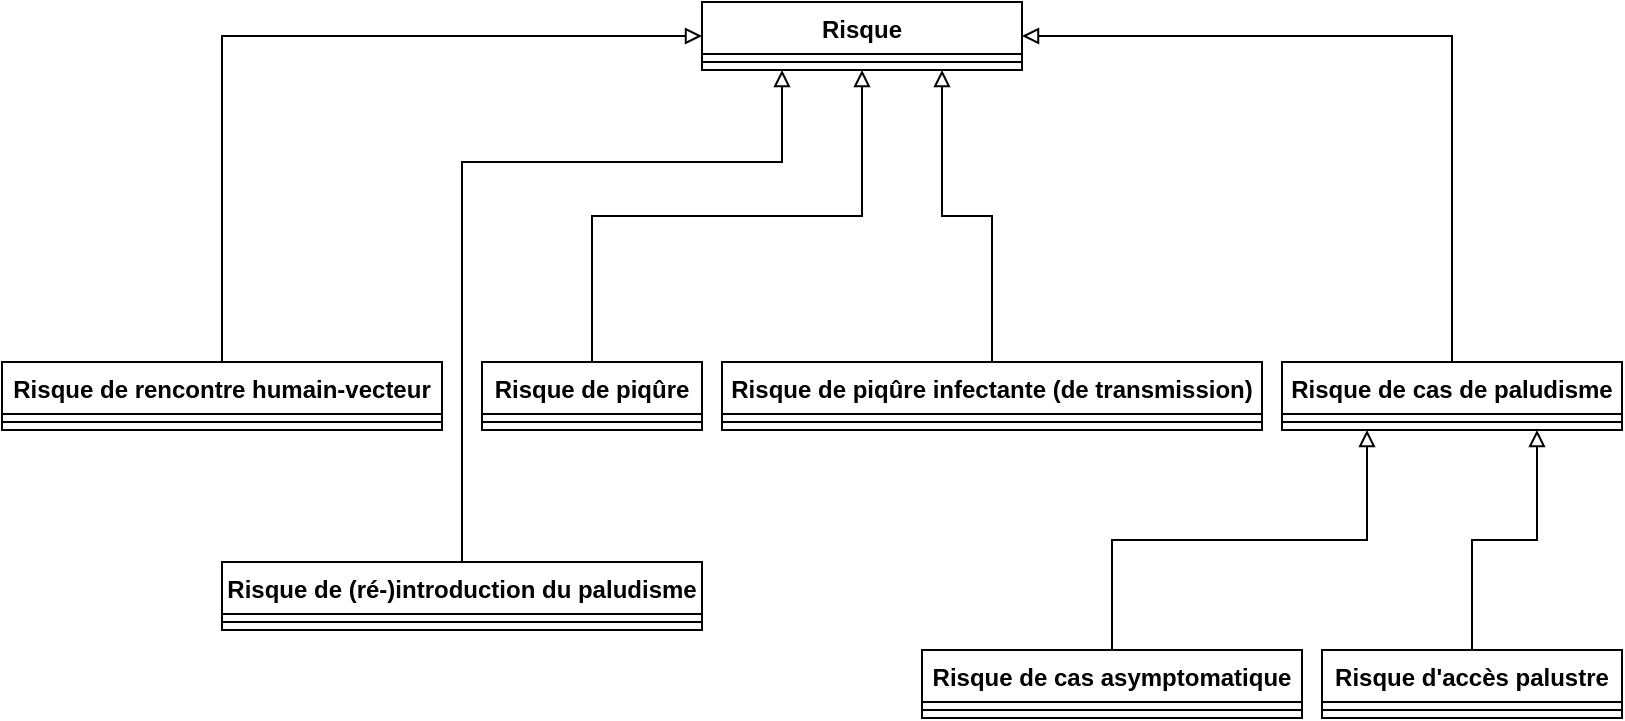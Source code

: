 <mxfile version="17.4.6" type="github">
  <diagram id="38th9O3G4NUoZw0PNw10" name="Page-1">
    <mxGraphModel dx="1355" dy="777" grid="1" gridSize="10" guides="1" tooltips="1" connect="1" arrows="1" fold="1" page="1" pageScale="1" pageWidth="827" pageHeight="1169" math="0" shadow="0">
      <root>
        <mxCell id="0" />
        <mxCell id="1" parent="0" />
        <mxCell id="sy1TdjbyyDsSKTRaHpsp-1" value="Risque" style="swimlane;fontStyle=1;align=center;verticalAlign=top;childLayout=stackLayout;horizontal=1;startSize=26;horizontalStack=0;resizeParent=1;resizeParentMax=0;resizeLast=0;collapsible=1;marginBottom=0;" vertex="1" parent="1">
          <mxGeometry x="360" y="80" width="160" height="34" as="geometry" />
        </mxCell>
        <mxCell id="sy1TdjbyyDsSKTRaHpsp-3" value="" style="line;strokeWidth=1;fillColor=none;align=left;verticalAlign=middle;spacingTop=-1;spacingLeft=3;spacingRight=3;rotatable=0;labelPosition=right;points=[];portConstraint=eastwest;" vertex="1" parent="sy1TdjbyyDsSKTRaHpsp-1">
          <mxGeometry y="26" width="160" height="8" as="geometry" />
        </mxCell>
        <mxCell id="sy1TdjbyyDsSKTRaHpsp-18" style="edgeStyle=orthogonalEdgeStyle;rounded=0;orthogonalLoop=1;jettySize=auto;html=1;exitX=0.5;exitY=0;exitDx=0;exitDy=0;entryX=0;entryY=0.5;entryDx=0;entryDy=0;endArrow=block;endFill=0;" edge="1" parent="1" source="sy1TdjbyyDsSKTRaHpsp-5" target="sy1TdjbyyDsSKTRaHpsp-1">
          <mxGeometry relative="1" as="geometry" />
        </mxCell>
        <mxCell id="sy1TdjbyyDsSKTRaHpsp-5" value="Risque de rencontre humain-vecteur" style="swimlane;fontStyle=1;align=center;verticalAlign=top;childLayout=stackLayout;horizontal=1;startSize=26;horizontalStack=0;resizeParent=1;resizeParentMax=0;resizeLast=0;collapsible=1;marginBottom=0;" vertex="1" parent="1">
          <mxGeometry x="10" y="260" width="220" height="34" as="geometry" />
        </mxCell>
        <mxCell id="sy1TdjbyyDsSKTRaHpsp-6" value="" style="line;strokeWidth=1;fillColor=none;align=left;verticalAlign=middle;spacingTop=-1;spacingLeft=3;spacingRight=3;rotatable=0;labelPosition=right;points=[];portConstraint=eastwest;" vertex="1" parent="sy1TdjbyyDsSKTRaHpsp-5">
          <mxGeometry y="26" width="220" height="8" as="geometry" />
        </mxCell>
        <mxCell id="sy1TdjbyyDsSKTRaHpsp-19" style="edgeStyle=orthogonalEdgeStyle;rounded=0;orthogonalLoop=1;jettySize=auto;html=1;exitX=0.5;exitY=0;exitDx=0;exitDy=0;endArrow=block;endFill=0;entryX=0.5;entryY=1;entryDx=0;entryDy=0;" edge="1" parent="1" source="sy1TdjbyyDsSKTRaHpsp-7" target="sy1TdjbyyDsSKTRaHpsp-1">
          <mxGeometry relative="1" as="geometry">
            <mxPoint x="430" y="150" as="targetPoint" />
          </mxGeometry>
        </mxCell>
        <mxCell id="sy1TdjbyyDsSKTRaHpsp-7" value="Risque de piqûre" style="swimlane;fontStyle=1;align=center;verticalAlign=top;childLayout=stackLayout;horizontal=1;startSize=26;horizontalStack=0;resizeParent=1;resizeParentMax=0;resizeLast=0;collapsible=1;marginBottom=0;" vertex="1" parent="1">
          <mxGeometry x="250" y="260" width="110" height="34" as="geometry" />
        </mxCell>
        <mxCell id="sy1TdjbyyDsSKTRaHpsp-8" value="" style="line;strokeWidth=1;fillColor=none;align=left;verticalAlign=middle;spacingTop=-1;spacingLeft=3;spacingRight=3;rotatable=0;labelPosition=right;points=[];portConstraint=eastwest;" vertex="1" parent="sy1TdjbyyDsSKTRaHpsp-7">
          <mxGeometry y="26" width="110" height="8" as="geometry" />
        </mxCell>
        <mxCell id="sy1TdjbyyDsSKTRaHpsp-20" style="edgeStyle=orthogonalEdgeStyle;rounded=0;orthogonalLoop=1;jettySize=auto;html=1;exitX=0.5;exitY=0;exitDx=0;exitDy=0;endArrow=block;endFill=0;entryX=0.75;entryY=1;entryDx=0;entryDy=0;" edge="1" parent="1" source="sy1TdjbyyDsSKTRaHpsp-9" target="sy1TdjbyyDsSKTRaHpsp-1">
          <mxGeometry relative="1" as="geometry">
            <mxPoint x="480" y="140" as="targetPoint" />
          </mxGeometry>
        </mxCell>
        <mxCell id="sy1TdjbyyDsSKTRaHpsp-9" value="Risque de piqûre infectante (de transmission)" style="swimlane;fontStyle=1;align=center;verticalAlign=top;childLayout=stackLayout;horizontal=1;startSize=26;horizontalStack=0;resizeParent=1;resizeParentMax=0;resizeLast=0;collapsible=1;marginBottom=0;" vertex="1" parent="1">
          <mxGeometry x="370" y="260" width="270" height="34" as="geometry" />
        </mxCell>
        <mxCell id="sy1TdjbyyDsSKTRaHpsp-10" value="" style="line;strokeWidth=1;fillColor=none;align=left;verticalAlign=middle;spacingTop=-1;spacingLeft=3;spacingRight=3;rotatable=0;labelPosition=right;points=[];portConstraint=eastwest;" vertex="1" parent="sy1TdjbyyDsSKTRaHpsp-9">
          <mxGeometry y="26" width="270" height="8" as="geometry" />
        </mxCell>
        <mxCell id="sy1TdjbyyDsSKTRaHpsp-21" style="edgeStyle=orthogonalEdgeStyle;rounded=0;orthogonalLoop=1;jettySize=auto;html=1;exitX=0.5;exitY=0;exitDx=0;exitDy=0;entryX=1;entryY=0.5;entryDx=0;entryDy=0;endArrow=block;endFill=0;" edge="1" parent="1" source="sy1TdjbyyDsSKTRaHpsp-11" target="sy1TdjbyyDsSKTRaHpsp-1">
          <mxGeometry relative="1" as="geometry" />
        </mxCell>
        <mxCell id="sy1TdjbyyDsSKTRaHpsp-11" value="Risque de cas de paludisme" style="swimlane;fontStyle=1;align=center;verticalAlign=top;childLayout=stackLayout;horizontal=1;startSize=26;horizontalStack=0;resizeParent=1;resizeParentMax=0;resizeLast=0;collapsible=1;marginBottom=0;" vertex="1" parent="1">
          <mxGeometry x="650" y="260" width="170" height="34" as="geometry" />
        </mxCell>
        <mxCell id="sy1TdjbyyDsSKTRaHpsp-12" value="" style="line;strokeWidth=1;fillColor=none;align=left;verticalAlign=middle;spacingTop=-1;spacingLeft=3;spacingRight=3;rotatable=0;labelPosition=right;points=[];portConstraint=eastwest;" vertex="1" parent="sy1TdjbyyDsSKTRaHpsp-11">
          <mxGeometry y="26" width="170" height="8" as="geometry" />
        </mxCell>
        <mxCell id="sy1TdjbyyDsSKTRaHpsp-22" style="edgeStyle=orthogonalEdgeStyle;rounded=0;orthogonalLoop=1;jettySize=auto;html=1;exitX=0.5;exitY=0;exitDx=0;exitDy=0;entryX=0.25;entryY=1;entryDx=0;entryDy=0;endArrow=block;endFill=0;" edge="1" parent="1" source="sy1TdjbyyDsSKTRaHpsp-13" target="sy1TdjbyyDsSKTRaHpsp-11">
          <mxGeometry relative="1" as="geometry" />
        </mxCell>
        <mxCell id="sy1TdjbyyDsSKTRaHpsp-13" value="Risque de cas asymptomatique" style="swimlane;fontStyle=1;align=center;verticalAlign=top;childLayout=stackLayout;horizontal=1;startSize=26;horizontalStack=0;resizeParent=1;resizeParentMax=0;resizeLast=0;collapsible=1;marginBottom=0;" vertex="1" parent="1">
          <mxGeometry x="470" y="404" width="190" height="34" as="geometry" />
        </mxCell>
        <mxCell id="sy1TdjbyyDsSKTRaHpsp-14" value="" style="line;strokeWidth=1;fillColor=none;align=left;verticalAlign=middle;spacingTop=-1;spacingLeft=3;spacingRight=3;rotatable=0;labelPosition=right;points=[];portConstraint=eastwest;" vertex="1" parent="sy1TdjbyyDsSKTRaHpsp-13">
          <mxGeometry y="26" width="190" height="8" as="geometry" />
        </mxCell>
        <mxCell id="sy1TdjbyyDsSKTRaHpsp-23" style="edgeStyle=orthogonalEdgeStyle;rounded=0;orthogonalLoop=1;jettySize=auto;html=1;exitX=0.5;exitY=0;exitDx=0;exitDy=0;entryX=0.75;entryY=1;entryDx=0;entryDy=0;endArrow=block;endFill=0;" edge="1" parent="1" source="sy1TdjbyyDsSKTRaHpsp-15" target="sy1TdjbyyDsSKTRaHpsp-11">
          <mxGeometry relative="1" as="geometry" />
        </mxCell>
        <mxCell id="sy1TdjbyyDsSKTRaHpsp-15" value="Risque d&#39;accès palustre" style="swimlane;fontStyle=1;align=center;verticalAlign=top;childLayout=stackLayout;horizontal=1;startSize=26;horizontalStack=0;resizeParent=1;resizeParentMax=0;resizeLast=0;collapsible=1;marginBottom=0;" vertex="1" parent="1">
          <mxGeometry x="670" y="404" width="150" height="34" as="geometry" />
        </mxCell>
        <mxCell id="sy1TdjbyyDsSKTRaHpsp-16" value="" style="line;strokeWidth=1;fillColor=none;align=left;verticalAlign=middle;spacingTop=-1;spacingLeft=3;spacingRight=3;rotatable=0;labelPosition=right;points=[];portConstraint=eastwest;" vertex="1" parent="sy1TdjbyyDsSKTRaHpsp-15">
          <mxGeometry y="26" width="150" height="8" as="geometry" />
        </mxCell>
        <mxCell id="sy1TdjbyyDsSKTRaHpsp-26" style="edgeStyle=orthogonalEdgeStyle;rounded=0;orthogonalLoop=1;jettySize=auto;html=1;exitX=0.5;exitY=0;exitDx=0;exitDy=0;entryX=0.25;entryY=1;entryDx=0;entryDy=0;endArrow=block;endFill=0;" edge="1" parent="1" source="sy1TdjbyyDsSKTRaHpsp-24" target="sy1TdjbyyDsSKTRaHpsp-1">
          <mxGeometry relative="1" as="geometry">
            <Array as="points">
              <mxPoint x="240" y="160" />
              <mxPoint x="400" y="160" />
            </Array>
          </mxGeometry>
        </mxCell>
        <mxCell id="sy1TdjbyyDsSKTRaHpsp-24" value="Risque de (ré-)introduction du paludisme" style="swimlane;fontStyle=1;align=center;verticalAlign=top;childLayout=stackLayout;horizontal=1;startSize=26;horizontalStack=0;resizeParent=1;resizeParentMax=0;resizeLast=0;collapsible=1;marginBottom=0;" vertex="1" parent="1">
          <mxGeometry x="120" y="360" width="240" height="34" as="geometry" />
        </mxCell>
        <mxCell id="sy1TdjbyyDsSKTRaHpsp-25" value="" style="line;strokeWidth=1;fillColor=none;align=left;verticalAlign=middle;spacingTop=-1;spacingLeft=3;spacingRight=3;rotatable=0;labelPosition=right;points=[];portConstraint=eastwest;" vertex="1" parent="sy1TdjbyyDsSKTRaHpsp-24">
          <mxGeometry y="26" width="240" height="8" as="geometry" />
        </mxCell>
      </root>
    </mxGraphModel>
  </diagram>
</mxfile>
